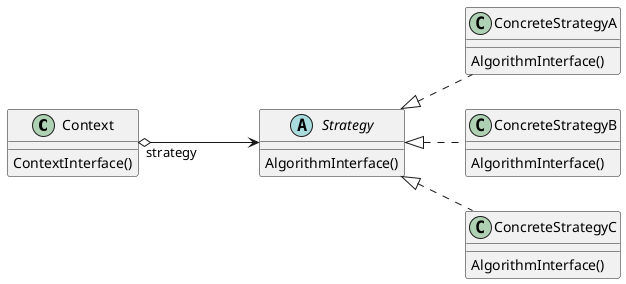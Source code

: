 @startuml 

skinparam DefaultFontName PingFangSC-Regular
left to right direction

class Context {
    ContextInterface()
}

abstract class Strategy {
    AlgorithmInterface()
}

class ConcreteStrategyA {
    AlgorithmInterface()
}

class ConcreteStrategyB {
    AlgorithmInterface()
}

class ConcreteStrategyC {
    AlgorithmInterface()
}

Context "strategy" o---> Strategy


ConcreteStrategyA .up.|> Strategy
ConcreteStrategyB .up.|> Strategy
ConcreteStrategyC .up.|> Strategy

@enduml